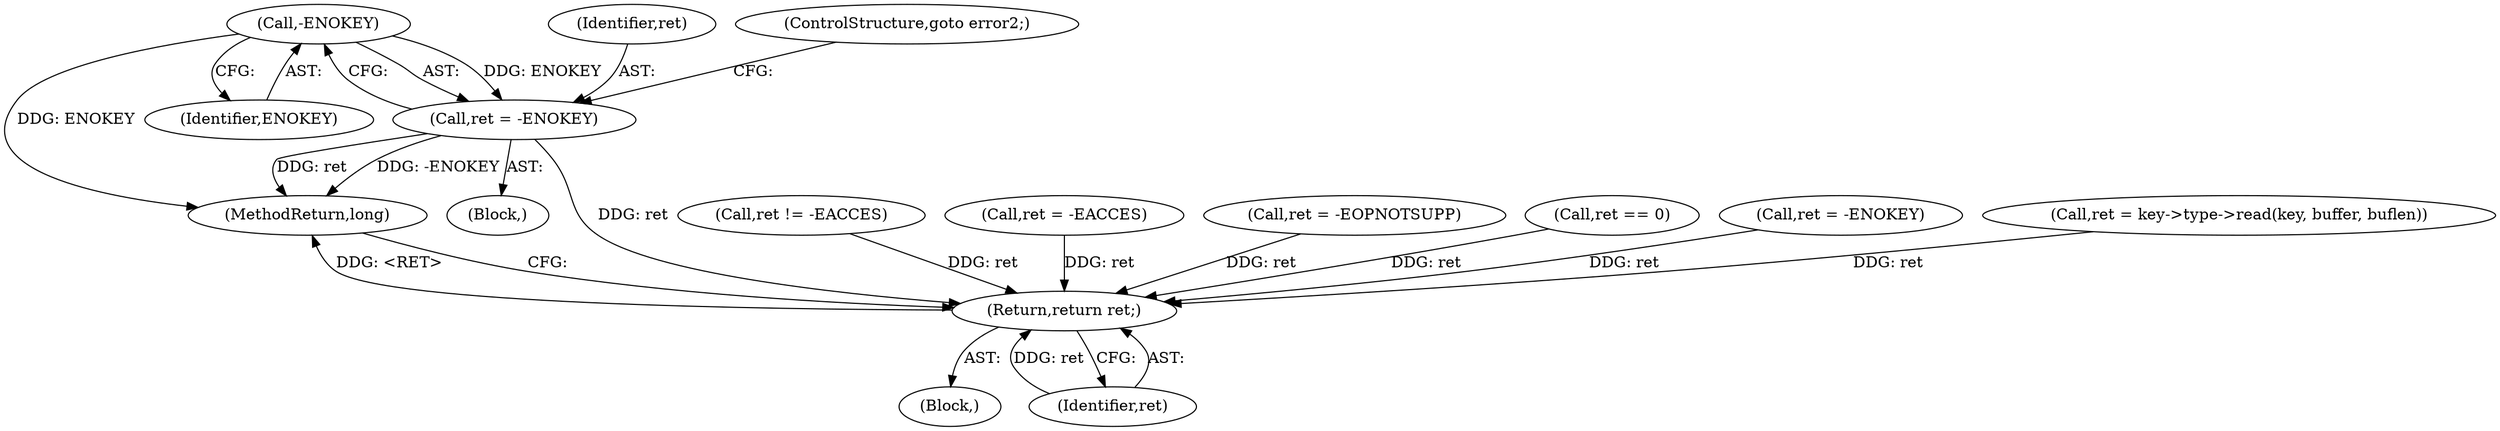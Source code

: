 digraph "1_linux_363b02dab09b3226f3bd1420dad9c72b79a42a76_9@del" {
"1000142" [label="(Call,-ENOKEY)"];
"1000140" [label="(Call,ret = -ENOKEY)"];
"1000211" [label="(Return,return ret;)"];
"1000139" [label="(Block,)"];
"1000156" [label="(Call,ret != -EACCES)"];
"1000166" [label="(Call,ret = -EACCES)"];
"1000172" [label="(Call,ret = -EOPNOTSUPP)"];
"1000193" [label="(Call,ret == 0)"];
"1000123" [label="(Call,ret = -ENOKEY)"];
"1000109" [label="(Block,)"];
"1000213" [label="(MethodReturn,long)"];
"1000141" [label="(Identifier,ret)"];
"1000196" [label="(Call,ret = key->type->read(key, buffer, buflen))"];
"1000212" [label="(Identifier,ret)"];
"1000142" [label="(Call,-ENOKEY)"];
"1000144" [label="(ControlStructure,goto error2;)"];
"1000143" [label="(Identifier,ENOKEY)"];
"1000211" [label="(Return,return ret;)"];
"1000140" [label="(Call,ret = -ENOKEY)"];
"1000142" -> "1000140"  [label="AST: "];
"1000142" -> "1000143"  [label="CFG: "];
"1000143" -> "1000142"  [label="AST: "];
"1000140" -> "1000142"  [label="CFG: "];
"1000142" -> "1000213"  [label="DDG: ENOKEY"];
"1000142" -> "1000140"  [label="DDG: ENOKEY"];
"1000140" -> "1000139"  [label="AST: "];
"1000141" -> "1000140"  [label="AST: "];
"1000144" -> "1000140"  [label="CFG: "];
"1000140" -> "1000213"  [label="DDG: -ENOKEY"];
"1000140" -> "1000213"  [label="DDG: ret"];
"1000140" -> "1000211"  [label="DDG: ret"];
"1000211" -> "1000109"  [label="AST: "];
"1000211" -> "1000212"  [label="CFG: "];
"1000212" -> "1000211"  [label="AST: "];
"1000213" -> "1000211"  [label="CFG: "];
"1000211" -> "1000213"  [label="DDG: <RET>"];
"1000212" -> "1000211"  [label="DDG: ret"];
"1000193" -> "1000211"  [label="DDG: ret"];
"1000156" -> "1000211"  [label="DDG: ret"];
"1000166" -> "1000211"  [label="DDG: ret"];
"1000196" -> "1000211"  [label="DDG: ret"];
"1000172" -> "1000211"  [label="DDG: ret"];
"1000123" -> "1000211"  [label="DDG: ret"];
}
